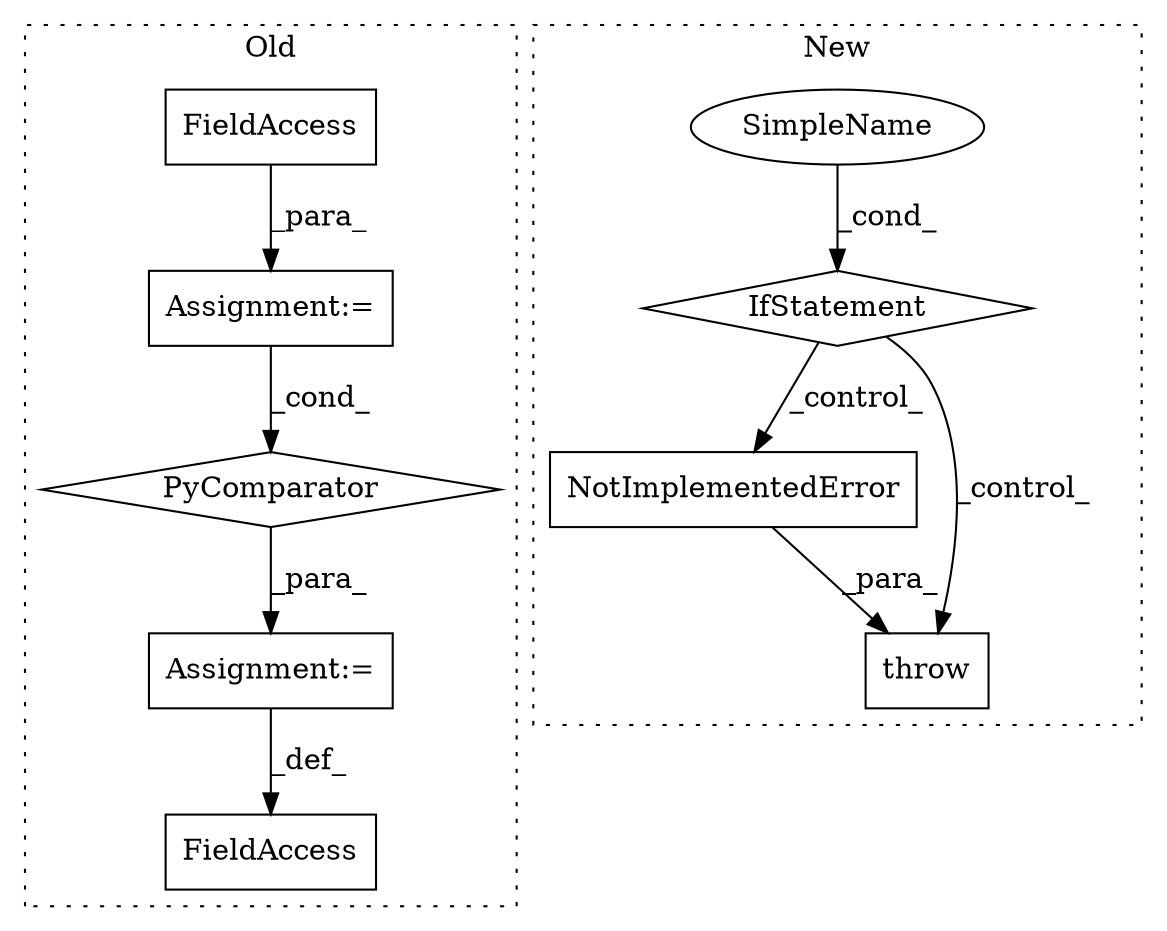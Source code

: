 digraph G {
subgraph cluster0 {
1 [label="PyComparator" a="113" s="1764" l="29" shape="diamond"];
4 [label="Assignment:=" a="7" s="1764" l="29" shape="box"];
5 [label="FieldAccess" a="22" s="1771" l="13" shape="box"];
6 [label="Assignment:=" a="7" s="1623" l="1" shape="box"];
8 [label="FieldAccess" a="22" s="1610" l="13" shape="box"];
label = "Old";
style="dotted";
}
subgraph cluster1 {
2 [label="NotImplementedError" a="32" s="3992" l="21" shape="box"];
3 [label="throw" a="53" s="3986" l="6" shape="box"];
7 [label="SimpleName" a="42" s="" l="" shape="ellipse"];
9 [label="IfStatement" a="25" s="3849,3873" l="4,2" shape="diamond"];
label = "New";
style="dotted";
}
1 -> 6 [label="_para_"];
2 -> 3 [label="_para_"];
4 -> 1 [label="_cond_"];
5 -> 4 [label="_para_"];
6 -> 8 [label="_def_"];
7 -> 9 [label="_cond_"];
9 -> 3 [label="_control_"];
9 -> 2 [label="_control_"];
}